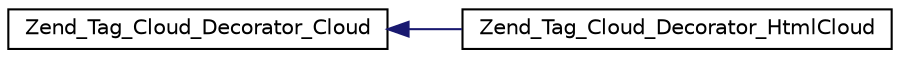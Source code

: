 digraph G
{
  edge [fontname="Helvetica",fontsize="10",labelfontname="Helvetica",labelfontsize="10"];
  node [fontname="Helvetica",fontsize="10",shape=record];
  rankdir="LR";
  Node1 [label="Zend_Tag_Cloud_Decorator_Cloud",height=0.2,width=0.4,color="black", fillcolor="white", style="filled",URL="$class_zend___tag___cloud___decorator___cloud.html"];
  Node1 -> Node2 [dir="back",color="midnightblue",fontsize="10",style="solid",fontname="Helvetica"];
  Node2 [label="Zend_Tag_Cloud_Decorator_HtmlCloud",height=0.2,width=0.4,color="black", fillcolor="white", style="filled",URL="$class_zend___tag___cloud___decorator___html_cloud.html"];
}
